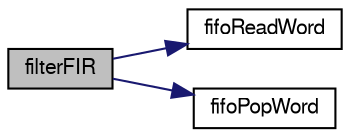 digraph "filterFIR"
{
  edge [fontname="FreeSans",fontsize="10",labelfontname="FreeSans",labelfontsize="10"];
  node [fontname="FreeSans",fontsize="10",shape=record];
  rankdir="LR";
  Node1 [label="filterFIR",height=0.2,width=0.4,color="black", fillcolor="grey75", style="filled" fontcolor="black"];
  Node1 -> Node2 [color="midnightblue",fontsize="10",style="solid",fontname="FreeSans"];
  Node2 [label="fifoReadWord",height=0.2,width=0.4,color="black", fillcolor="white", style="filled",URL="$group__fifo.html#gadc6a5686126c2b8ab30248141c13130b",tooltip="reads the n-th word from a FIFO-Buffer (word stays in the buffer)"];
  Node1 -> Node3 [color="midnightblue",fontsize="10",style="solid",fontname="FreeSans"];
  Node3 [label="fifoPopWord",height=0.2,width=0.4,color="black", fillcolor="white", style="filled",URL="$group__fifo.html#gaedcadbb03d7f8ee9aa5d70cac02665d4",tooltip="reads a word (16 Bit) form a FIFO-buffer (word is deletet from the buffer)"];
}
